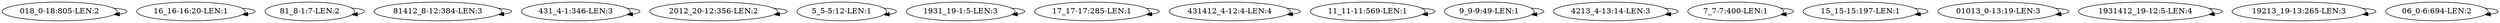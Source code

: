 digraph G {
    "018_0-18:805-LEN:2" -> "018_0-18:805-LEN:2";
    "16_16-16:20-LEN:1" -> "16_16-16:20-LEN:1";
    "81_8-1:7-LEN:2" -> "81_8-1:7-LEN:2";
    "81412_8-12:384-LEN:3" -> "81412_8-12:384-LEN:3";
    "431_4-1:346-LEN:3" -> "431_4-1:346-LEN:3";
    "2012_20-12:356-LEN:2" -> "2012_20-12:356-LEN:2";
    "5_5-5:12-LEN:1" -> "5_5-5:12-LEN:1";
    "1931_19-1:5-LEN:3" -> "1931_19-1:5-LEN:3";
    "17_17-17:285-LEN:1" -> "17_17-17:285-LEN:1";
    "431412_4-12:4-LEN:4" -> "431412_4-12:4-LEN:4";
    "11_11-11:569-LEN:1" -> "11_11-11:569-LEN:1";
    "9_9-9:49-LEN:1" -> "9_9-9:49-LEN:1";
    "4213_4-13:14-LEN:3" -> "4213_4-13:14-LEN:3";
    "7_7-7:400-LEN:1" -> "7_7-7:400-LEN:1";
    "15_15-15:197-LEN:1" -> "15_15-15:197-LEN:1";
    "01013_0-13:19-LEN:3" -> "01013_0-13:19-LEN:3";
    "1931412_19-12:5-LEN:4" -> "1931412_19-12:5-LEN:4";
    "19213_19-13:265-LEN:3" -> "19213_19-13:265-LEN:3";
    "06_0-6:694-LEN:2" -> "06_0-6:694-LEN:2";
}
